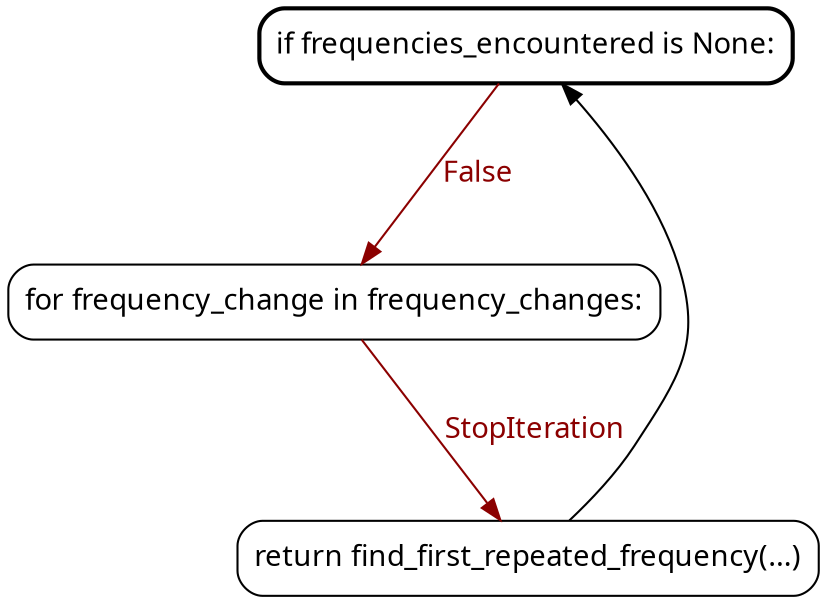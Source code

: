 strict digraph 15 {
    ranksep="1.0";
    node[shape="box",style="rounded",fontname="FiraCode Nerd Font"];
    edge[fontname="FiraCode Nerd Font"];
    1[label="if frequencies_encountered is None:",style="rounded, bold"];
    2[label="for frequency_change in frequency_changes:"];
    4[label="return find_first_repeated_frequency(...)"];
    1[label="if frequencies_encountered is None:",style="rounded, bold"];
    1 -> 2 [label="False",color=red4,fontcolor=red4];
    2 -> 4 [label="StopIteration",color=red4,fontcolor=red4];
    4 -> 1 ;
}